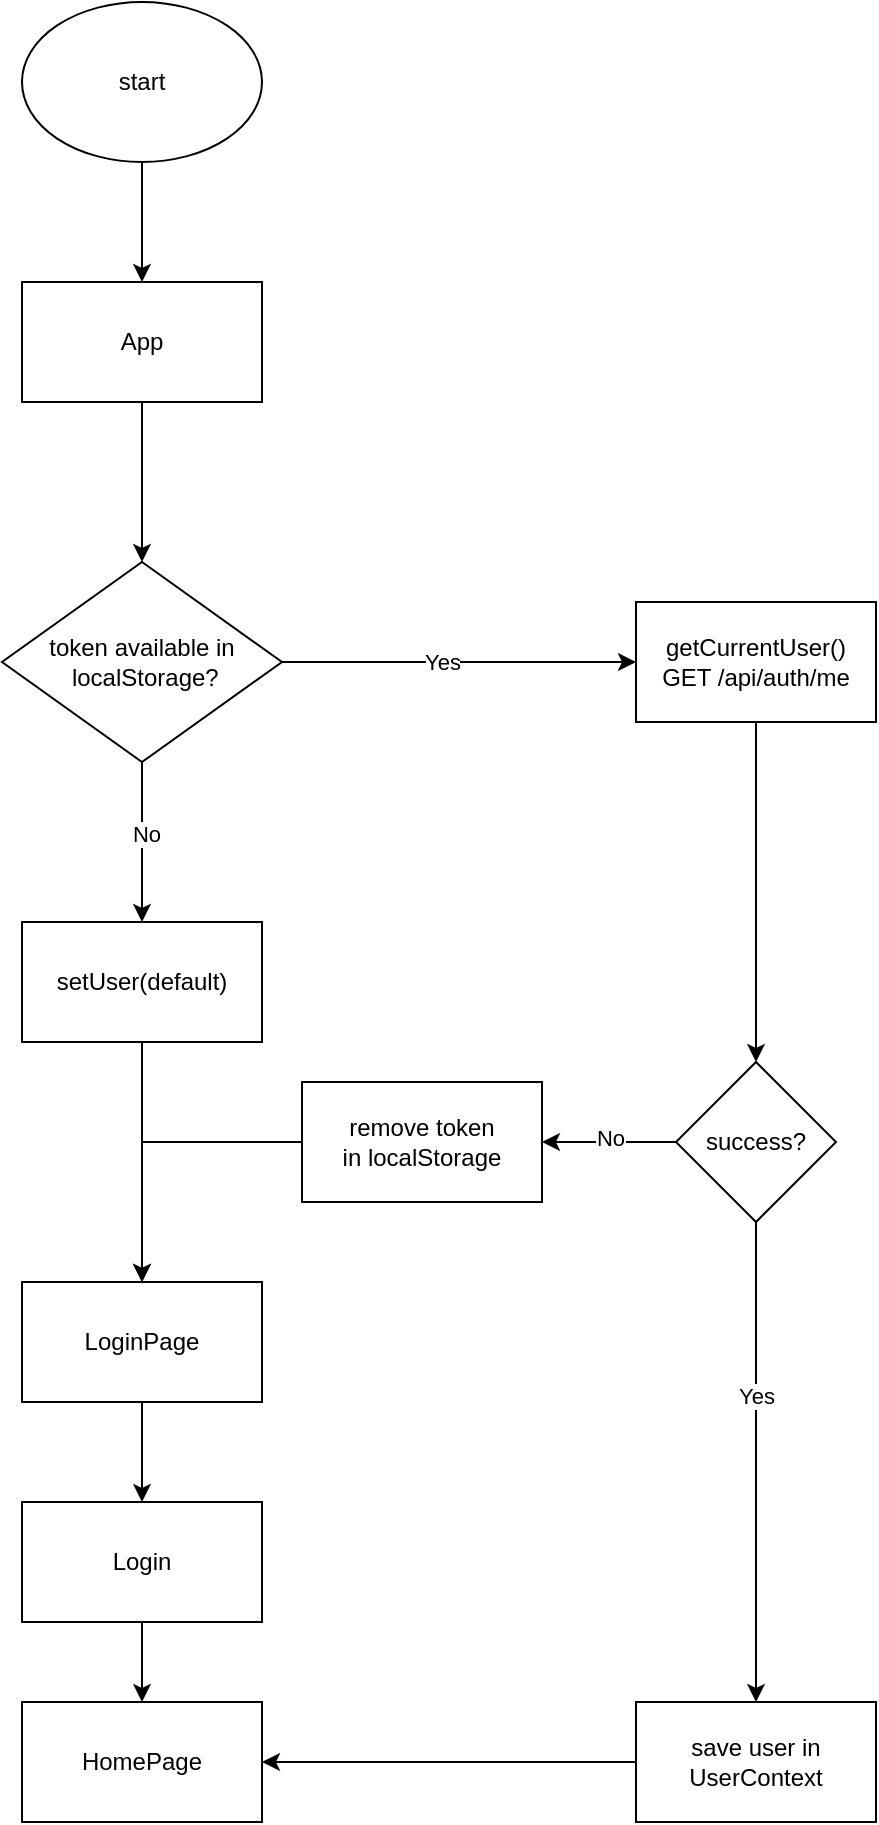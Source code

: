 <mxfile version="26.2.15">
  <diagram id="C5RBs43oDa-KdzZeNtuy" name="Page-1">
    <mxGraphModel dx="1507" dy="725" grid="1" gridSize="10" guides="1" tooltips="1" connect="1" arrows="1" fold="1" page="1" pageScale="1" pageWidth="827" pageHeight="1169" math="0" shadow="0">
      <root>
        <mxCell id="WIyWlLk6GJQsqaUBKTNV-0" />
        <mxCell id="WIyWlLk6GJQsqaUBKTNV-1" parent="WIyWlLk6GJQsqaUBKTNV-0" />
        <mxCell id="YIF75Y-9gsAAsUt0Fy9y-5" value="" style="edgeStyle=orthogonalEdgeStyle;rounded=0;orthogonalLoop=1;jettySize=auto;html=1;" edge="1" parent="WIyWlLk6GJQsqaUBKTNV-1" target="YIF75Y-9gsAAsUt0Fy9y-4">
          <mxGeometry relative="1" as="geometry">
            <mxPoint x="180" y="120" as="sourcePoint" />
          </mxGeometry>
        </mxCell>
        <mxCell id="YIF75Y-9gsAAsUt0Fy9y-9" value="" style="edgeStyle=orthogonalEdgeStyle;rounded=0;orthogonalLoop=1;jettySize=auto;html=1;" edge="1" parent="WIyWlLk6GJQsqaUBKTNV-1" target="YIF75Y-9gsAAsUt0Fy9y-8">
          <mxGeometry relative="1" as="geometry">
            <mxPoint x="180" y="270" as="sourcePoint" />
          </mxGeometry>
        </mxCell>
        <mxCell id="YIF75Y-9gsAAsUt0Fy9y-11" value="" style="edgeStyle=orthogonalEdgeStyle;rounded=0;orthogonalLoop=1;jettySize=auto;html=1;" edge="1" parent="WIyWlLk6GJQsqaUBKTNV-1" target="YIF75Y-9gsAAsUt0Fy9y-10">
          <mxGeometry relative="1" as="geometry">
            <mxPoint x="180" y="430" as="sourcePoint" />
          </mxGeometry>
        </mxCell>
        <mxCell id="YIF75Y-9gsAAsUt0Fy9y-12" value="Yes" style="edgeLabel;html=1;align=center;verticalAlign=middle;resizable=0;points=[];" vertex="1" connectable="0" parent="YIF75Y-9gsAAsUt0Fy9y-11">
          <mxGeometry x="-0.093" relative="1" as="geometry">
            <mxPoint as="offset" />
          </mxGeometry>
        </mxCell>
        <mxCell id="YIF75Y-9gsAAsUt0Fy9y-31" style="edgeStyle=orthogonalEdgeStyle;rounded=0;orthogonalLoop=1;jettySize=auto;html=1;exitX=1;exitY=0.5;exitDx=0;exitDy=0;entryX=0;entryY=0.5;entryDx=0;entryDy=0;" edge="1" parent="WIyWlLk6GJQsqaUBKTNV-1" target="YIF75Y-9gsAAsUt0Fy9y-29">
          <mxGeometry relative="1" as="geometry">
            <mxPoint x="255" y="385" as="sourcePoint" />
          </mxGeometry>
        </mxCell>
        <mxCell id="YIF75Y-9gsAAsUt0Fy9y-32" value="No" style="edgeLabel;html=1;align=center;verticalAlign=middle;resizable=0;points=[];" vertex="1" connectable="0" parent="YIF75Y-9gsAAsUt0Fy9y-31">
          <mxGeometry x="-0.247" relative="1" as="geometry">
            <mxPoint as="offset" />
          </mxGeometry>
        </mxCell>
        <mxCell id="YIF75Y-9gsAAsUt0Fy9y-17" value="" style="edgeStyle=orthogonalEdgeStyle;rounded=0;orthogonalLoop=1;jettySize=auto;html=1;" edge="1" parent="WIyWlLk6GJQsqaUBKTNV-1" target="YIF75Y-9gsAAsUt0Fy9y-16">
          <mxGeometry relative="1" as="geometry">
            <mxPoint x="180" y="585" as="sourcePoint" />
          </mxGeometry>
        </mxCell>
        <mxCell id="YIF75Y-9gsAAsUt0Fy9y-19" value="" style="edgeStyle=orthogonalEdgeStyle;rounded=0;orthogonalLoop=1;jettySize=auto;html=1;" edge="1" parent="WIyWlLk6GJQsqaUBKTNV-1" target="YIF75Y-9gsAAsUt0Fy9y-18">
          <mxGeometry relative="1" as="geometry">
            <mxPoint x="140" y="695" as="sourcePoint" />
          </mxGeometry>
        </mxCell>
        <mxCell id="YIF75Y-9gsAAsUt0Fy9y-22" value="No" style="edgeLabel;html=1;align=center;verticalAlign=middle;resizable=0;points=[];" vertex="1" connectable="0" parent="YIF75Y-9gsAAsUt0Fy9y-19">
          <mxGeometry x="-0.156" y="2" relative="1" as="geometry">
            <mxPoint as="offset" />
          </mxGeometry>
        </mxCell>
        <mxCell id="YIF75Y-9gsAAsUt0Fy9y-24" value="" style="edgeStyle=orthogonalEdgeStyle;rounded=0;orthogonalLoop=1;jettySize=auto;html=1;" edge="1" parent="WIyWlLk6GJQsqaUBKTNV-1" target="YIF75Y-9gsAAsUt0Fy9y-23">
          <mxGeometry relative="1" as="geometry">
            <mxPoint x="180" y="735" as="sourcePoint" />
          </mxGeometry>
        </mxCell>
        <mxCell id="YIF75Y-9gsAAsUt0Fy9y-27" value="Yes" style="edgeLabel;html=1;align=center;verticalAlign=middle;resizable=0;points=[];" vertex="1" connectable="0" parent="YIF75Y-9gsAAsUt0Fy9y-24">
          <mxGeometry x="-0.191" relative="1" as="geometry">
            <mxPoint as="offset" />
          </mxGeometry>
        </mxCell>
        <mxCell id="YIF75Y-9gsAAsUt0Fy9y-26" value="" style="edgeStyle=orthogonalEdgeStyle;rounded=0;orthogonalLoop=1;jettySize=auto;html=1;" edge="1" parent="WIyWlLk6GJQsqaUBKTNV-1" target="YIF75Y-9gsAAsUt0Fy9y-25">
          <mxGeometry relative="1" as="geometry">
            <mxPoint x="180" y="885" as="sourcePoint" />
          </mxGeometry>
        </mxCell>
        <mxCell id="YIF75Y-9gsAAsUt0Fy9y-30" style="edgeStyle=orthogonalEdgeStyle;rounded=0;orthogonalLoop=1;jettySize=auto;html=1;exitX=0.5;exitY=0;exitDx=0;exitDy=0;entryX=1;entryY=0.5;entryDx=0;entryDy=0;" edge="1" parent="WIyWlLk6GJQsqaUBKTNV-1" source="YIF75Y-9gsAAsUt0Fy9y-29">
          <mxGeometry relative="1" as="geometry">
            <mxPoint x="240" y="240" as="targetPoint" />
          </mxGeometry>
        </mxCell>
        <mxCell id="YIF75Y-9gsAAsUt0Fy9y-36" value="" style="edgeStyle=orthogonalEdgeStyle;rounded=0;orthogonalLoop=1;jettySize=auto;html=1;" edge="1" parent="WIyWlLk6GJQsqaUBKTNV-1" source="YIF75Y-9gsAAsUt0Fy9y-33" target="YIF75Y-9gsAAsUt0Fy9y-35">
          <mxGeometry relative="1" as="geometry" />
        </mxCell>
        <mxCell id="YIF75Y-9gsAAsUt0Fy9y-33" value="start" style="ellipse;whiteSpace=wrap;html=1;" vertex="1" parent="WIyWlLk6GJQsqaUBKTNV-1">
          <mxGeometry x="500" y="40" width="120" height="80" as="geometry" />
        </mxCell>
        <mxCell id="YIF75Y-9gsAAsUt0Fy9y-38" value="" style="edgeStyle=orthogonalEdgeStyle;rounded=0;orthogonalLoop=1;jettySize=auto;html=1;" edge="1" parent="WIyWlLk6GJQsqaUBKTNV-1" source="YIF75Y-9gsAAsUt0Fy9y-35" target="YIF75Y-9gsAAsUt0Fy9y-37">
          <mxGeometry relative="1" as="geometry" />
        </mxCell>
        <mxCell id="YIF75Y-9gsAAsUt0Fy9y-35" value="App" style="whiteSpace=wrap;html=1;" vertex="1" parent="WIyWlLk6GJQsqaUBKTNV-1">
          <mxGeometry x="500" y="180" width="120" height="60" as="geometry" />
        </mxCell>
        <mxCell id="YIF75Y-9gsAAsUt0Fy9y-41" value="" style="edgeStyle=orthogonalEdgeStyle;rounded=0;orthogonalLoop=1;jettySize=auto;html=1;" edge="1" parent="WIyWlLk6GJQsqaUBKTNV-1" source="YIF75Y-9gsAAsUt0Fy9y-37" target="YIF75Y-9gsAAsUt0Fy9y-40">
          <mxGeometry relative="1" as="geometry" />
        </mxCell>
        <mxCell id="YIF75Y-9gsAAsUt0Fy9y-42" value="No" style="edgeLabel;html=1;align=center;verticalAlign=middle;resizable=0;points=[];" vertex="1" connectable="0" parent="YIF75Y-9gsAAsUt0Fy9y-41">
          <mxGeometry x="-0.103" y="2" relative="1" as="geometry">
            <mxPoint as="offset" />
          </mxGeometry>
        </mxCell>
        <mxCell id="YIF75Y-9gsAAsUt0Fy9y-46" value="" style="edgeStyle=orthogonalEdgeStyle;rounded=0;orthogonalLoop=1;jettySize=auto;html=1;" edge="1" parent="WIyWlLk6GJQsqaUBKTNV-1" source="YIF75Y-9gsAAsUt0Fy9y-37" target="YIF75Y-9gsAAsUt0Fy9y-45">
          <mxGeometry relative="1" as="geometry" />
        </mxCell>
        <mxCell id="YIF75Y-9gsAAsUt0Fy9y-47" value="Yes" style="edgeLabel;html=1;align=center;verticalAlign=middle;resizable=0;points=[];" vertex="1" connectable="0" parent="YIF75Y-9gsAAsUt0Fy9y-46">
          <mxGeometry x="-0.094" relative="1" as="geometry">
            <mxPoint as="offset" />
          </mxGeometry>
        </mxCell>
        <mxCell id="YIF75Y-9gsAAsUt0Fy9y-37" value="token available in&lt;br&gt;&amp;nbsp;localStorage?" style="rhombus;whiteSpace=wrap;html=1;" vertex="1" parent="WIyWlLk6GJQsqaUBKTNV-1">
          <mxGeometry x="490" y="320" width="140" height="100" as="geometry" />
        </mxCell>
        <mxCell id="YIF75Y-9gsAAsUt0Fy9y-44" value="" style="edgeStyle=orthogonalEdgeStyle;rounded=0;orthogonalLoop=1;jettySize=auto;html=1;exitX=0.5;exitY=1;exitDx=0;exitDy=0;" edge="1" parent="WIyWlLk6GJQsqaUBKTNV-1" source="YIF75Y-9gsAAsUt0Fy9y-40" target="YIF75Y-9gsAAsUt0Fy9y-43">
          <mxGeometry relative="1" as="geometry" />
        </mxCell>
        <mxCell id="YIF75Y-9gsAAsUt0Fy9y-40" value="setUser(default)" style="whiteSpace=wrap;html=1;" vertex="1" parent="WIyWlLk6GJQsqaUBKTNV-1">
          <mxGeometry x="500" y="500" width="120" height="60" as="geometry" />
        </mxCell>
        <mxCell id="YIF75Y-9gsAAsUt0Fy9y-78" style="edgeStyle=orthogonalEdgeStyle;rounded=0;orthogonalLoop=1;jettySize=auto;html=1;exitX=0.5;exitY=1;exitDx=0;exitDy=0;entryX=0.5;entryY=0;entryDx=0;entryDy=0;" edge="1" parent="WIyWlLk6GJQsqaUBKTNV-1" source="YIF75Y-9gsAAsUt0Fy9y-43" target="YIF75Y-9gsAAsUt0Fy9y-77">
          <mxGeometry relative="1" as="geometry" />
        </mxCell>
        <mxCell id="YIF75Y-9gsAAsUt0Fy9y-43" value="LoginPage" style="whiteSpace=wrap;html=1;" vertex="1" parent="WIyWlLk6GJQsqaUBKTNV-1">
          <mxGeometry x="500" y="680" width="120" height="60" as="geometry" />
        </mxCell>
        <mxCell id="YIF75Y-9gsAAsUt0Fy9y-66" value="" style="edgeStyle=orthogonalEdgeStyle;rounded=0;orthogonalLoop=1;jettySize=auto;html=1;" edge="1" parent="WIyWlLk6GJQsqaUBKTNV-1" source="YIF75Y-9gsAAsUt0Fy9y-45" target="YIF75Y-9gsAAsUt0Fy9y-65">
          <mxGeometry relative="1" as="geometry" />
        </mxCell>
        <mxCell id="YIF75Y-9gsAAsUt0Fy9y-45" value="getCurrentUser()&lt;br&gt;GET /api/auth/me" style="whiteSpace=wrap;html=1;" vertex="1" parent="WIyWlLk6GJQsqaUBKTNV-1">
          <mxGeometry x="807" y="340" width="120" height="60" as="geometry" />
        </mxCell>
        <mxCell id="YIF75Y-9gsAAsUt0Fy9y-68" value="" style="edgeStyle=orthogonalEdgeStyle;rounded=0;orthogonalLoop=1;jettySize=auto;html=1;" edge="1" parent="WIyWlLk6GJQsqaUBKTNV-1" source="YIF75Y-9gsAAsUt0Fy9y-65" target="YIF75Y-9gsAAsUt0Fy9y-67">
          <mxGeometry relative="1" as="geometry" />
        </mxCell>
        <mxCell id="YIF75Y-9gsAAsUt0Fy9y-72" value="No" style="edgeLabel;html=1;align=center;verticalAlign=middle;resizable=0;points=[];" vertex="1" connectable="0" parent="YIF75Y-9gsAAsUt0Fy9y-68">
          <mxGeometry x="-0.01" y="-2" relative="1" as="geometry">
            <mxPoint as="offset" />
          </mxGeometry>
        </mxCell>
        <mxCell id="YIF75Y-9gsAAsUt0Fy9y-71" value="" style="edgeStyle=orthogonalEdgeStyle;rounded=0;orthogonalLoop=1;jettySize=auto;html=1;" edge="1" parent="WIyWlLk6GJQsqaUBKTNV-1" source="YIF75Y-9gsAAsUt0Fy9y-65" target="YIF75Y-9gsAAsUt0Fy9y-70">
          <mxGeometry relative="1" as="geometry" />
        </mxCell>
        <mxCell id="YIF75Y-9gsAAsUt0Fy9y-73" value="Yes" style="edgeLabel;html=1;align=center;verticalAlign=middle;resizable=0;points=[];" vertex="1" connectable="0" parent="YIF75Y-9gsAAsUt0Fy9y-71">
          <mxGeometry x="-0.281" relative="1" as="geometry">
            <mxPoint as="offset" />
          </mxGeometry>
        </mxCell>
        <mxCell id="YIF75Y-9gsAAsUt0Fy9y-65" value="success?" style="rhombus;whiteSpace=wrap;html=1;" vertex="1" parent="WIyWlLk6GJQsqaUBKTNV-1">
          <mxGeometry x="827" y="570" width="80" height="80" as="geometry" />
        </mxCell>
        <mxCell id="YIF75Y-9gsAAsUt0Fy9y-69" style="edgeStyle=orthogonalEdgeStyle;rounded=0;orthogonalLoop=1;jettySize=auto;html=1;entryX=0.5;entryY=0;entryDx=0;entryDy=0;" edge="1" parent="WIyWlLk6GJQsqaUBKTNV-1" source="YIF75Y-9gsAAsUt0Fy9y-67" target="YIF75Y-9gsAAsUt0Fy9y-43">
          <mxGeometry relative="1" as="geometry" />
        </mxCell>
        <mxCell id="YIF75Y-9gsAAsUt0Fy9y-67" value="remove token&lt;br&gt;in localStorage" style="whiteSpace=wrap;html=1;" vertex="1" parent="WIyWlLk6GJQsqaUBKTNV-1">
          <mxGeometry x="640" y="580" width="120" height="60" as="geometry" />
        </mxCell>
        <mxCell id="YIF75Y-9gsAAsUt0Fy9y-75" value="" style="edgeStyle=orthogonalEdgeStyle;rounded=0;orthogonalLoop=1;jettySize=auto;html=1;" edge="1" parent="WIyWlLk6GJQsqaUBKTNV-1" source="YIF75Y-9gsAAsUt0Fy9y-70" target="YIF75Y-9gsAAsUt0Fy9y-74">
          <mxGeometry relative="1" as="geometry" />
        </mxCell>
        <mxCell id="YIF75Y-9gsAAsUt0Fy9y-70" value="save user in UserContext" style="whiteSpace=wrap;html=1;" vertex="1" parent="WIyWlLk6GJQsqaUBKTNV-1">
          <mxGeometry x="807" y="890" width="120" height="60" as="geometry" />
        </mxCell>
        <mxCell id="YIF75Y-9gsAAsUt0Fy9y-74" value="HomePage" style="whiteSpace=wrap;html=1;" vertex="1" parent="WIyWlLk6GJQsqaUBKTNV-1">
          <mxGeometry x="500" y="890" width="120" height="60" as="geometry" />
        </mxCell>
        <mxCell id="YIF75Y-9gsAAsUt0Fy9y-79" style="edgeStyle=orthogonalEdgeStyle;rounded=0;orthogonalLoop=1;jettySize=auto;html=1;exitX=0.5;exitY=1;exitDx=0;exitDy=0;" edge="1" parent="WIyWlLk6GJQsqaUBKTNV-1" source="YIF75Y-9gsAAsUt0Fy9y-77" target="YIF75Y-9gsAAsUt0Fy9y-74">
          <mxGeometry relative="1" as="geometry" />
        </mxCell>
        <mxCell id="YIF75Y-9gsAAsUt0Fy9y-77" value="Login" style="rounded=0;whiteSpace=wrap;html=1;" vertex="1" parent="WIyWlLk6GJQsqaUBKTNV-1">
          <mxGeometry x="500" y="790" width="120" height="60" as="geometry" />
        </mxCell>
      </root>
    </mxGraphModel>
  </diagram>
</mxfile>
